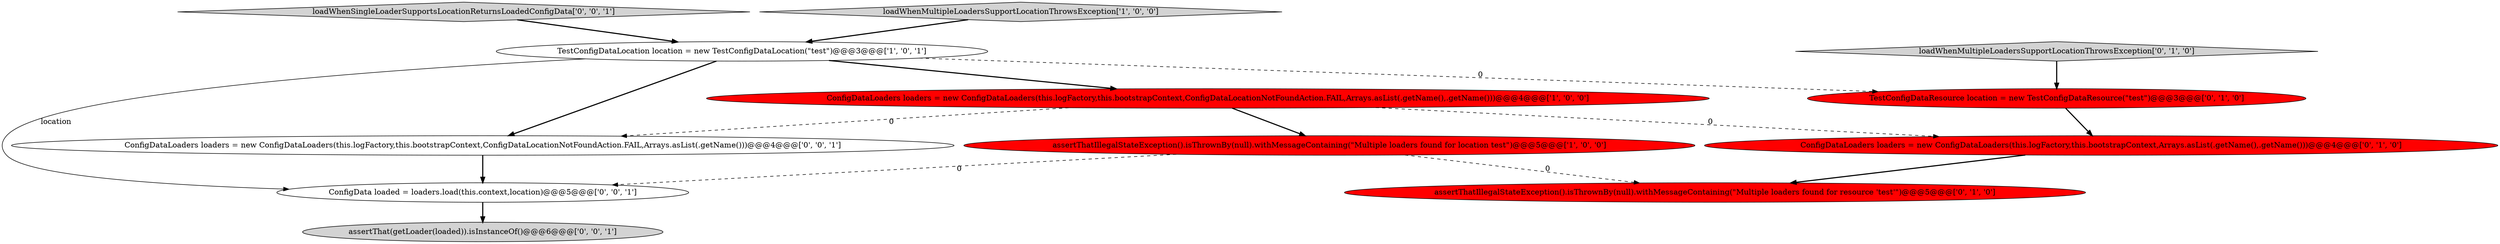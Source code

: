 digraph {
10 [style = filled, label = "ConfigDataLoaders loaders = new ConfigDataLoaders(this.logFactory,this.bootstrapContext,ConfigDataLocationNotFoundAction.FAIL,Arrays.asList(.getName()))@@@4@@@['0', '0', '1']", fillcolor = white, shape = ellipse image = "AAA0AAABBB3BBB"];
11 [style = filled, label = "ConfigData loaded = loaders.load(this.context,location)@@@5@@@['0', '0', '1']", fillcolor = white, shape = ellipse image = "AAA0AAABBB3BBB"];
1 [style = filled, label = "ConfigDataLoaders loaders = new ConfigDataLoaders(this.logFactory,this.bootstrapContext,ConfigDataLocationNotFoundAction.FAIL,Arrays.asList(.getName(),.getName()))@@@4@@@['1', '0', '0']", fillcolor = red, shape = ellipse image = "AAA1AAABBB1BBB"];
2 [style = filled, label = "TestConfigDataLocation location = new TestConfigDataLocation(\"test\")@@@3@@@['1', '0', '1']", fillcolor = white, shape = ellipse image = "AAA0AAABBB1BBB"];
8 [style = filled, label = "loadWhenSingleLoaderSupportsLocationReturnsLoadedConfigData['0', '0', '1']", fillcolor = lightgray, shape = diamond image = "AAA0AAABBB3BBB"];
4 [style = filled, label = "ConfigDataLoaders loaders = new ConfigDataLoaders(this.logFactory,this.bootstrapContext,Arrays.asList(.getName(),.getName()))@@@4@@@['0', '1', '0']", fillcolor = red, shape = ellipse image = "AAA1AAABBB2BBB"];
0 [style = filled, label = "assertThatIllegalStateException().isThrownBy(null).withMessageContaining(\"Multiple loaders found for location test\")@@@5@@@['1', '0', '0']", fillcolor = red, shape = ellipse image = "AAA1AAABBB1BBB"];
3 [style = filled, label = "loadWhenMultipleLoadersSupportLocationThrowsException['1', '0', '0']", fillcolor = lightgray, shape = diamond image = "AAA0AAABBB1BBB"];
5 [style = filled, label = "assertThatIllegalStateException().isThrownBy(null).withMessageContaining(\"Multiple loaders found for resource 'test'\")@@@5@@@['0', '1', '0']", fillcolor = red, shape = ellipse image = "AAA1AAABBB2BBB"];
7 [style = filled, label = "loadWhenMultipleLoadersSupportLocationThrowsException['0', '1', '0']", fillcolor = lightgray, shape = diamond image = "AAA0AAABBB2BBB"];
6 [style = filled, label = "TestConfigDataResource location = new TestConfigDataResource(\"test\")@@@3@@@['0', '1', '0']", fillcolor = red, shape = ellipse image = "AAA1AAABBB2BBB"];
9 [style = filled, label = "assertThat(getLoader(loaded)).isInstanceOf()@@@6@@@['0', '0', '1']", fillcolor = lightgray, shape = ellipse image = "AAA0AAABBB3BBB"];
1->4 [style = dashed, label="0"];
6->4 [style = bold, label=""];
0->11 [style = dashed, label="0"];
2->11 [style = solid, label="location"];
1->0 [style = bold, label=""];
1->10 [style = dashed, label="0"];
3->2 [style = bold, label=""];
8->2 [style = bold, label=""];
0->5 [style = dashed, label="0"];
2->10 [style = bold, label=""];
11->9 [style = bold, label=""];
4->5 [style = bold, label=""];
2->1 [style = bold, label=""];
7->6 [style = bold, label=""];
10->11 [style = bold, label=""];
2->6 [style = dashed, label="0"];
}
